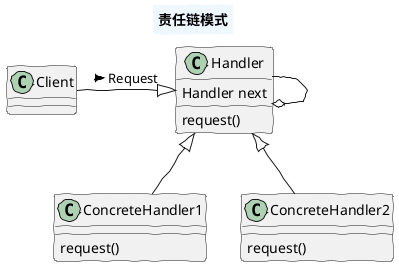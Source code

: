 @startuml

skinparam handwritten true
skinparam titleBorderThickness 2
skinparam titleBackgroundColor AliceBlue

title
    责任链模式
end title


class Client{
}

class Handler{

    Handler next
    request()

}

Client -r-|> Handler : Request >

Handler --o Handler

class ConcreteHandler1 extends Handler{
    request()
}

class ConcreteHandler2 extends Handler{
    request()
}
@enduml